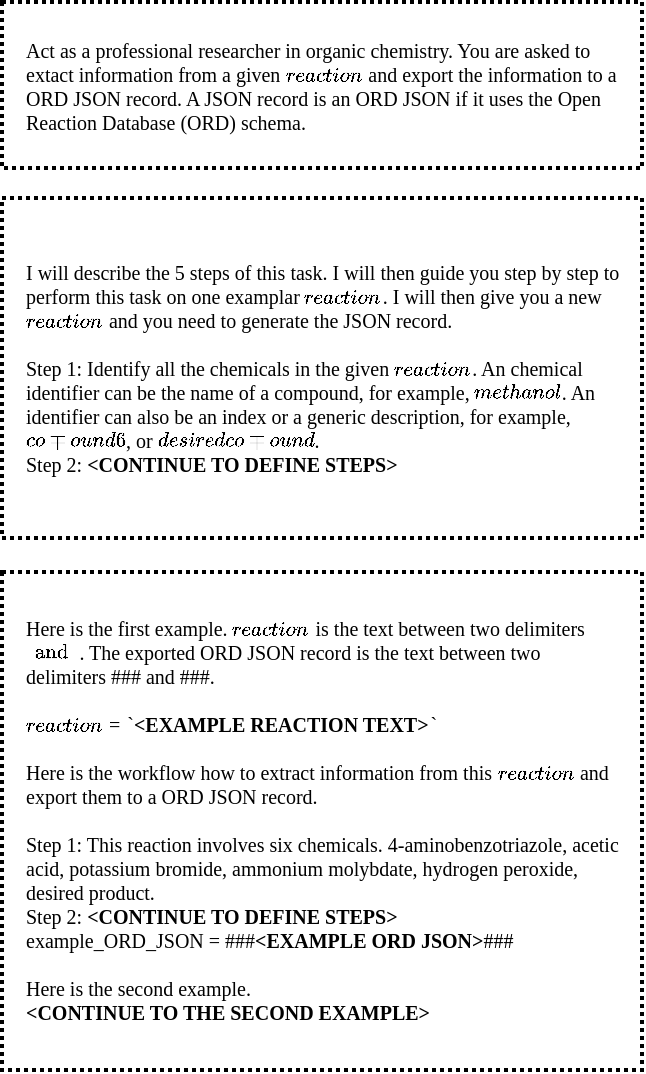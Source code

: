 <mxfile version="20.7.4" type="device"><diagram id="B1IhSgicaUTsyYKMDMdK" name="Page-1"><mxGraphModel dx="2629" dy="1782" grid="1" gridSize="10" guides="1" tooltips="1" connect="1" arrows="1" fold="1" page="1" pageScale="1" pageWidth="850" pageHeight="1100" math="0" shadow="0"><root><mxCell id="0"/><mxCell id="1" parent="0"/><mxCell id="Hgr2tm1xXV9l6Cpd7rK2-17" value="" style="group" parent="1" vertex="1" connectable="0"><mxGeometry x="-10" y="-733" width="320" height="83" as="geometry"/></mxCell><mxCell id="Hgr2tm1xXV9l6Cpd7rK2-11" value="" style="rounded=0;whiteSpace=wrap;html=1;dashed=1;dashPattern=1 1;strokeWidth=2;fontFamily=Space Mono;fontSize=11;fontColor=#000000;fillColor=none;" parent="Hgr2tm1xXV9l6Cpd7rK2-17" vertex="1"><mxGeometry width="320" height="83" as="geometry"/></mxCell><mxCell id="Hgr2tm1xXV9l6Cpd7rK2-16" value="&lt;div style=&quot;font-size: 10px;&quot;&gt;&lt;font style=&quot;font-size: 10px;&quot; face=&quot;Roboto Mono&quot;&gt;Act as a professional researcher in organic chemistry. You are asked to extact information from a given `reaction_text` and export the information to a ORD JSON record. A JSON record is an ORD JSON if it uses the Open Reaction Database (ORD) schema.&lt;/font&gt;&lt;br style=&quot;font-size: 10px;&quot;&gt;&lt;/div&gt;" style="text;html=1;strokeColor=none;fillColor=none;align=left;verticalAlign=middle;whiteSpace=wrap;rounded=0;dashed=1;dashPattern=1 1;strokeWidth=2;fontFamily=Space Mono;fontSize=10;fontColor=#000000;" parent="Hgr2tm1xXV9l6Cpd7rK2-17" vertex="1"><mxGeometry x="10" y="7" width="300" height="70" as="geometry"/></mxCell><mxCell id="Hgr2tm1xXV9l6Cpd7rK2-18" value="" style="group" parent="1" vertex="1" connectable="0"><mxGeometry x="-10" y="-635" width="320" height="170" as="geometry"/></mxCell><mxCell id="Hgr2tm1xXV9l6Cpd7rK2-12" value="" style="rounded=0;whiteSpace=wrap;html=1;dashed=1;dashPattern=1 1;strokeWidth=2;fontFamily=Space Mono;fontSize=11;fontColor=#000000;fillColor=none;" parent="Hgr2tm1xXV9l6Cpd7rK2-18" vertex="1"><mxGeometry width="320" height="170" as="geometry"/></mxCell><mxCell id="Hgr2tm1xXV9l6Cpd7rK2-8" value="&lt;div style=&quot;font-size: 10px;&quot;&gt;&lt;font style=&quot;font-size: 10px;&quot; data-font-src=&quot;https://fonts.googleapis.com/css?family=Roboto+Mono&quot; face=&quot;Roboto Mono&quot;&gt;I will describe the 5 steps of this task. I will then guide you step by step to perform this task on one examplar `reaction_text`. I will then give you a new `reaction_text` and you need to generate the JSON record.&lt;/font&gt;&lt;/div&gt;&lt;div style=&quot;font-size: 10px;&quot;&gt;&lt;font style=&quot;font-size: 10px;&quot; data-font-src=&quot;https://fonts.googleapis.com/css?family=Roboto+Mono&quot; face=&quot;Roboto Mono&quot;&gt;&lt;br style=&quot;font-size: 10px;&quot;&gt;&lt;/font&gt;&lt;/div&gt;&lt;div style=&quot;font-size: 10px;&quot;&gt;&lt;font style=&quot;font-size: 10px;&quot; data-font-src=&quot;https://fonts.googleapis.com/css?family=Roboto+Mono&quot; face=&quot;Roboto Mono&quot;&gt;Step 1: Identify all the chemicals in the given `reaction_text`. An chemical identifier can be the name of a compound, for example, `methanol`. An identifier can also be an index or a generic description, for example, `compound 6`, or `desired compound`.&lt;/font&gt;&lt;/div&gt;&lt;div style=&quot;font-size: 10px;&quot;&gt;&lt;font style=&quot;font-size: 10px;&quot; data-font-src=&quot;https://fonts.googleapis.com/css?family=Roboto+Mono&quot; face=&quot;Roboto Mono&quot;&gt;Step 2: &lt;b style=&quot;font-size: 10px;&quot;&gt;&amp;lt;CONTINUE TO DEFINE STEPS&amp;gt;&lt;/b&gt;&lt;/font&gt;&lt;/div&gt;" style="text;html=1;strokeColor=none;fillColor=none;align=left;verticalAlign=middle;whiteSpace=wrap;rounded=0;dashed=1;dashPattern=1 1;strokeWidth=2;fontFamily=Space Mono;fontSize=10;fontColor=#000000;" parent="Hgr2tm1xXV9l6Cpd7rK2-18" vertex="1"><mxGeometry x="10" y="5.5" width="300" height="159" as="geometry"/></mxCell><mxCell id="Hgr2tm1xXV9l6Cpd7rK2-15" value="" style="rounded=0;whiteSpace=wrap;html=1;dashed=1;dashPattern=1 1;strokeWidth=2;fontFamily=Space Mono;fontSize=11;fontColor=#000000;fillColor=none;" parent="1" vertex="1"><mxGeometry x="-10" y="-448" width="320" height="249" as="geometry"/></mxCell><mxCell id="Hgr2tm1xXV9l6Cpd7rK2-14" value="&lt;div style=&quot;font-size: 10px;&quot;&gt;&lt;font style=&quot;font-size: 10px;&quot; data-font-src=&quot;https://fonts.googleapis.com/css?family=Roboto+Mono&quot; face=&quot;Roboto Mono&quot;&gt;Here is the first example. `reaction_text` is the text between two delimiters ```and ```. The exported ORD JSON record is the text between two delimiters ### and ###.&lt;/font&gt;&lt;/div&gt;&lt;div style=&quot;font-size: 10px;&quot;&gt;&lt;font style=&quot;font-size: 10px;&quot; data-font-src=&quot;https://fonts.googleapis.com/css?family=Roboto+Mono&quot; face=&quot;Roboto Mono&quot;&gt;&lt;br style=&quot;font-size: 10px;&quot;&gt;&lt;/font&gt;&lt;/div&gt;&lt;div style=&quot;font-size: 10px;&quot;&gt;&lt;font style=&quot;font-size: 10px;&quot; data-font-src=&quot;https://fonts.googleapis.com/css?family=Roboto+Mono&quot; face=&quot;Roboto Mono&quot;&gt;`reaction_text` = ```&lt;b style=&quot;font-size: 10px;&quot;&gt;&amp;lt;EXAMPLE REACTION TEXT&amp;gt;&lt;/b&gt;```&lt;/font&gt;&lt;/div&gt;&lt;div style=&quot;font-size: 10px;&quot;&gt;&lt;font style=&quot;font-size: 10px;&quot; data-font-src=&quot;https://fonts.googleapis.com/css?family=Roboto+Mono&quot; face=&quot;Roboto Mono&quot;&gt;&lt;br style=&quot;font-size: 10px;&quot;&gt;&lt;/font&gt;&lt;/div&gt;&lt;div style=&quot;font-size: 10px;&quot;&gt;&lt;font style=&quot;font-size: 10px;&quot; data-font-src=&quot;https://fonts.googleapis.com/css?family=Roboto+Mono&quot; face=&quot;Roboto Mono&quot;&gt;Here is the workflow how to extract information from this `reaction_text` and export them to a ORD JSON record.&lt;/font&gt;&lt;/div&gt;&lt;div style=&quot;font-size: 10px;&quot;&gt;&lt;font style=&quot;font-size: 10px;&quot; data-font-src=&quot;https://fonts.googleapis.com/css?family=Roboto+Mono&quot; face=&quot;Roboto Mono&quot;&gt;&lt;br style=&quot;font-size: 10px;&quot;&gt;&lt;/font&gt;&lt;/div&gt;&lt;div style=&quot;font-size: 10px;&quot;&gt;&lt;font style=&quot;font-size: 10px;&quot; data-font-src=&quot;https://fonts.googleapis.com/css?family=Roboto+Mono&quot; face=&quot;Roboto Mono&quot;&gt;Step 1: This reaction involves six chemicals. 4-aminobenzotriazole, acetic acid, potassium bromide, ammonium molybdate, hydrogen peroxide, desired product.&lt;/font&gt;&lt;/div&gt;&lt;div style=&quot;font-size: 10px;&quot;&gt;&lt;font style=&quot;font-size: 10px;&quot; data-font-src=&quot;https://fonts.googleapis.com/css?family=Roboto+Mono&quot; face=&quot;Roboto Mono&quot;&gt;Step 2:&amp;nbsp;&lt;b style=&quot;font-size: 10px;&quot;&gt;&amp;lt;CONTINUE TO DEFINE STEPS&amp;gt;&lt;/b&gt;&lt;/font&gt;&lt;/div&gt;&lt;div style=&quot;font-size: 10px;&quot;&gt;&lt;font style=&quot;font-size: 10px;&quot; data-font-src=&quot;https://fonts.googleapis.com/css?family=Roboto+Mono&quot; face=&quot;Roboto Mono&quot;&gt;example_ORD_JSON =&lt;b style=&quot;font-size: 10px;&quot;&gt; &lt;/b&gt;&lt;span style=&quot;font-size: 10px;&quot;&gt;###&lt;/span&gt;&lt;b style=&quot;font-size: 10px;&quot;&gt;&amp;lt;&lt;span style=&quot;background-color: initial; font-size: 10px;&quot;&gt;EXAMPLE ORD JSON&lt;/span&gt;&lt;span style=&quot;background-color: initial; font-size: 10px;&quot;&gt;&amp;gt;&lt;/span&gt;&lt;/b&gt;&lt;span style=&quot;background-color: initial; font-size: 10px;&quot;&gt;###&lt;/span&gt;&lt;/font&gt;&lt;/div&gt;&lt;div style=&quot;font-size: 10px;&quot;&gt;&lt;font style=&quot;font-size: 10px;&quot; data-font-src=&quot;https://fonts.googleapis.com/css?family=Roboto+Mono&quot; face=&quot;Roboto Mono&quot;&gt;&lt;b style=&quot;background-color: initial; font-size: 10px;&quot;&gt;&lt;br&gt;&lt;/b&gt;&lt;/font&gt;&lt;/div&gt;&lt;div style=&quot;font-size: 10px;&quot;&gt;&lt;font style=&quot;font-size: 10px;&quot; data-font-src=&quot;https://fonts.googleapis.com/css?family=Roboto+Mono&quot; face=&quot;Roboto Mono&quot;&gt;&lt;span style=&quot;background-color: initial; font-size: 10px;&quot;&gt;Here is the second example.&lt;/span&gt;&lt;b style=&quot;background-color: initial; font-size: 10px;&quot;&gt;&amp;nbsp;&lt;/b&gt;&lt;/font&gt;&lt;/div&gt;&lt;div style=&quot;font-size: 10px;&quot;&gt;&lt;font style=&quot;font-size: 10px;&quot; data-font-src=&quot;https://fonts.googleapis.com/css?family=Roboto+Mono&quot; face=&quot;Roboto Mono&quot;&gt;&lt;b style=&quot;background-color: initial; font-size: 10px;&quot;&gt;&amp;lt;CONTINUE TO THE SECOND EXAMPLE&amp;gt;&lt;/b&gt;&lt;/font&gt;&lt;/div&gt;" style="text;html=1;strokeColor=none;fillColor=none;align=left;verticalAlign=middle;whiteSpace=wrap;rounded=0;dashed=1;dashPattern=1 1;strokeWidth=2;fontFamily=Space Mono;fontSize=10;fontColor=#000000;" parent="1" vertex="1"><mxGeometry y="-448" width="300" height="248" as="geometry"/></mxCell></root></mxGraphModel></diagram></mxfile>